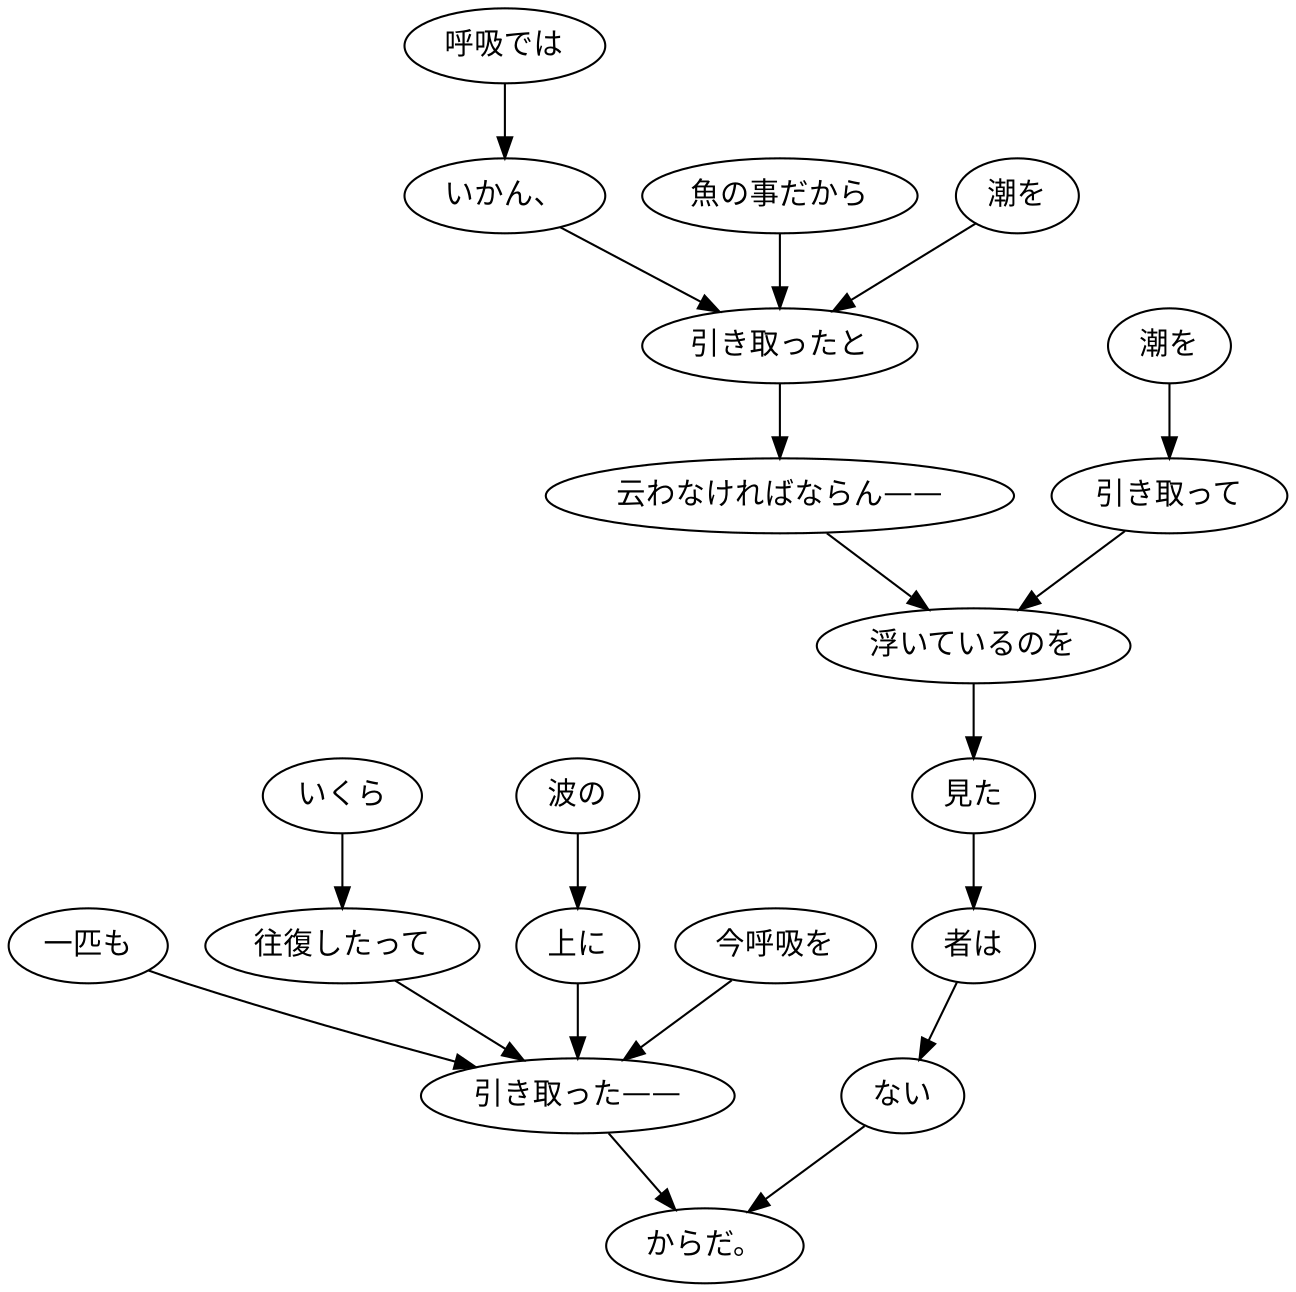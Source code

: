digraph graph3915 {
	node0 [label="いくら"];
	node1 [label="往復したって"];
	node2 [label="一匹も"];
	node3 [label="波の"];
	node4 [label="上に"];
	node5 [label="今呼吸を"];
	node6 [label="引き取った——"];
	node7 [label="呼吸では"];
	node8 [label="いかん、"];
	node9 [label="魚の事だから"];
	node10 [label="潮を"];
	node11 [label="引き取ったと"];
	node12 [label="云わなければならん——"];
	node13 [label="潮を"];
	node14 [label="引き取って"];
	node15 [label="浮いているのを"];
	node16 [label="見た"];
	node17 [label="者は"];
	node18 [label="ない"];
	node19 [label="からだ。"];
	node0 -> node1;
	node1 -> node6;
	node2 -> node6;
	node3 -> node4;
	node4 -> node6;
	node5 -> node6;
	node6 -> node19;
	node7 -> node8;
	node8 -> node11;
	node9 -> node11;
	node10 -> node11;
	node11 -> node12;
	node12 -> node15;
	node13 -> node14;
	node14 -> node15;
	node15 -> node16;
	node16 -> node17;
	node17 -> node18;
	node18 -> node19;
}
